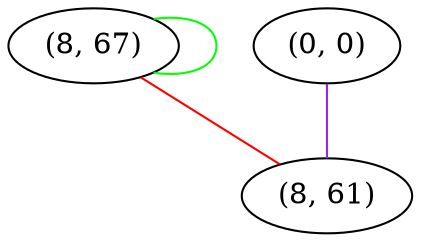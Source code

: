 graph "" {
"(8, 67)";
"(0, 0)";
"(8, 61)";
"(8, 67)" -- "(8, 67)"  [color=green, key=0, weight=2];
"(8, 67)" -- "(8, 61)"  [color=red, key=0, weight=1];
"(0, 0)" -- "(8, 61)"  [color=purple, key=0, weight=4];
}
